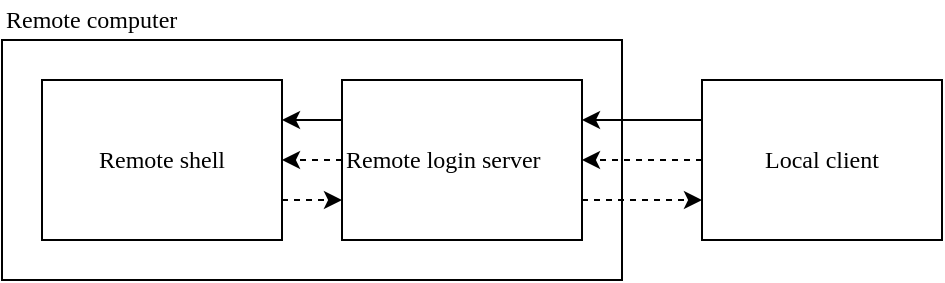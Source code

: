 <mxfile version="13.9.9" type="device"><diagram id="ELZYtaXyFoFdBiCXkrxS" name="Page-1"><mxGraphModel dx="941" dy="746" grid="1" gridSize="10" guides="1" tooltips="1" connect="1" arrows="1" fold="1" page="1" pageScale="1" pageWidth="850" pageHeight="1100" math="0" shadow="0"><root><mxCell id="0"/><mxCell id="1" parent="0"/><mxCell id="preO7Ea1FO2VDPfgWjLA-44" style="edgeStyle=orthogonalEdgeStyle;rounded=1;orthogonalLoop=1;jettySize=auto;html=1;exitX=1;exitY=0.75;exitDx=0;exitDy=0;entryX=0;entryY=0.75;entryDx=0;entryDy=0;dashed=1;startArrow=none;startFill=0;endArrow=classic;endFill=1;" edge="1" parent="1" source="preO7Ea1FO2VDPfgWjLA-2" target="preO7Ea1FO2VDPfgWjLA-7"><mxGeometry relative="1" as="geometry"/></mxCell><mxCell id="preO7Ea1FO2VDPfgWjLA-2" value="Remote shell" style="rounded=0;whiteSpace=wrap;html=1;shadow=0;comic=0;strokeWidth=1;fontSize=12;align=center;fillColor=none;fontFamily=Verdana;" vertex="1" parent="1"><mxGeometry x="130" y="290" width="120" height="80" as="geometry"/></mxCell><mxCell id="preO7Ea1FO2VDPfgWjLA-4" value="Remote computer" style="text;html=1;strokeColor=none;fillColor=none;align=left;verticalAlign=middle;whiteSpace=wrap;rounded=0;shadow=0;comic=0;fontSize=12;fontFamily=Verdana;" vertex="1" parent="1"><mxGeometry x="110" y="250" width="150" height="20" as="geometry"/></mxCell><mxCell id="preO7Ea1FO2VDPfgWjLA-6" value="&lt;font&gt;&lt;br&gt;&lt;/font&gt;" style="rounded=0;whiteSpace=wrap;html=1;shadow=0;comic=0;strokeWidth=1;fontSize=12;align=center;fillColor=none;fontFamily=Verdana;" vertex="1" parent="1"><mxGeometry x="110" y="270" width="310" height="120" as="geometry"/></mxCell><mxCell id="preO7Ea1FO2VDPfgWjLA-17" style="edgeStyle=orthogonalEdgeStyle;rounded=0;orthogonalLoop=1;jettySize=auto;html=1;exitX=0;exitY=0.25;exitDx=0;exitDy=0;entryX=1;entryY=0.25;entryDx=0;entryDy=0;" edge="1" parent="1" source="preO7Ea1FO2VDPfgWjLA-7" target="preO7Ea1FO2VDPfgWjLA-2"><mxGeometry relative="1" as="geometry"/></mxCell><mxCell id="preO7Ea1FO2VDPfgWjLA-42" style="edgeStyle=orthogonalEdgeStyle;rounded=1;orthogonalLoop=1;jettySize=auto;html=1;exitX=1;exitY=0.75;exitDx=0;exitDy=0;entryX=0;entryY=0.75;entryDx=0;entryDy=0;dashed=1;startArrow=none;startFill=0;endArrow=classic;endFill=1;" edge="1" parent="1" source="preO7Ea1FO2VDPfgWjLA-7" target="preO7Ea1FO2VDPfgWjLA-10"><mxGeometry relative="1" as="geometry"/></mxCell><mxCell id="preO7Ea1FO2VDPfgWjLA-43" style="edgeStyle=orthogonalEdgeStyle;rounded=1;orthogonalLoop=1;jettySize=auto;html=1;exitX=0;exitY=0.5;exitDx=0;exitDy=0;entryX=1;entryY=0.5;entryDx=0;entryDy=0;dashed=1;startArrow=none;startFill=0;endArrow=classic;endFill=1;" edge="1" parent="1" source="preO7Ea1FO2VDPfgWjLA-7" target="preO7Ea1FO2VDPfgWjLA-2"><mxGeometry relative="1" as="geometry"/></mxCell><mxCell id="preO7Ea1FO2VDPfgWjLA-7" value="&lt;div align=&quot;center&quot;&gt;Remote login server&lt;/div&gt;" style="rounded=0;whiteSpace=wrap;html=1;shadow=0;comic=0;strokeWidth=1;fontSize=12;align=left;fillColor=none;fontFamily=Verdana;" vertex="1" parent="1"><mxGeometry x="280" y="290" width="120" height="80" as="geometry"/></mxCell><mxCell id="preO7Ea1FO2VDPfgWjLA-37" style="edgeStyle=orthogonalEdgeStyle;rounded=1;orthogonalLoop=1;jettySize=auto;html=1;exitX=0;exitY=0.25;exitDx=0;exitDy=0;entryX=1;entryY=0.25;entryDx=0;entryDy=0;startArrow=none;startFill=0;endArrow=classic;endFill=1;" edge="1" parent="1" source="preO7Ea1FO2VDPfgWjLA-10" target="preO7Ea1FO2VDPfgWjLA-7"><mxGeometry relative="1" as="geometry"/></mxCell><mxCell id="preO7Ea1FO2VDPfgWjLA-41" value="" style="edgeStyle=orthogonalEdgeStyle;rounded=1;orthogonalLoop=1;jettySize=auto;html=1;dashed=1;startArrow=none;startFill=0;endArrow=classic;endFill=1;" edge="1" parent="1" source="preO7Ea1FO2VDPfgWjLA-10" target="preO7Ea1FO2VDPfgWjLA-7"><mxGeometry relative="1" as="geometry"/></mxCell><mxCell id="preO7Ea1FO2VDPfgWjLA-10" value="Local client&lt;font&gt;&lt;br&gt;&lt;/font&gt;" style="rounded=0;whiteSpace=wrap;html=1;shadow=0;comic=0;strokeWidth=1;fontSize=12;align=center;fillColor=none;fontFamily=Verdana;" vertex="1" parent="1"><mxGeometry x="460" y="290" width="120" height="80" as="geometry"/></mxCell></root></mxGraphModel></diagram></mxfile>